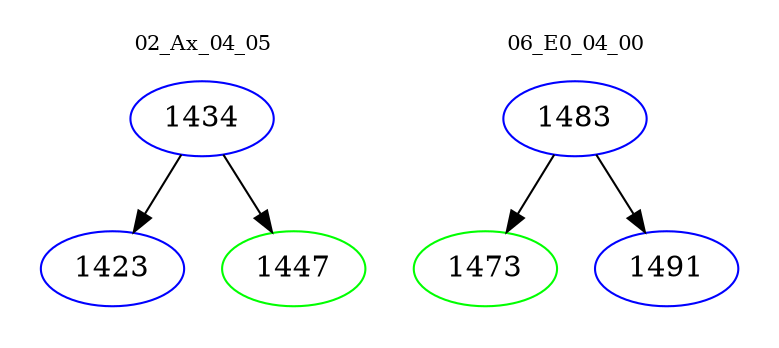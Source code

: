 digraph{
subgraph cluster_0 {
color = white
label = "02_Ax_04_05";
fontsize=10;
T0_1434 [label="1434", color="blue"]
T0_1434 -> T0_1423 [color="black"]
T0_1423 [label="1423", color="blue"]
T0_1434 -> T0_1447 [color="black"]
T0_1447 [label="1447", color="green"]
}
subgraph cluster_1 {
color = white
label = "06_E0_04_00";
fontsize=10;
T1_1483 [label="1483", color="blue"]
T1_1483 -> T1_1473 [color="black"]
T1_1473 [label="1473", color="green"]
T1_1483 -> T1_1491 [color="black"]
T1_1491 [label="1491", color="blue"]
}
}
